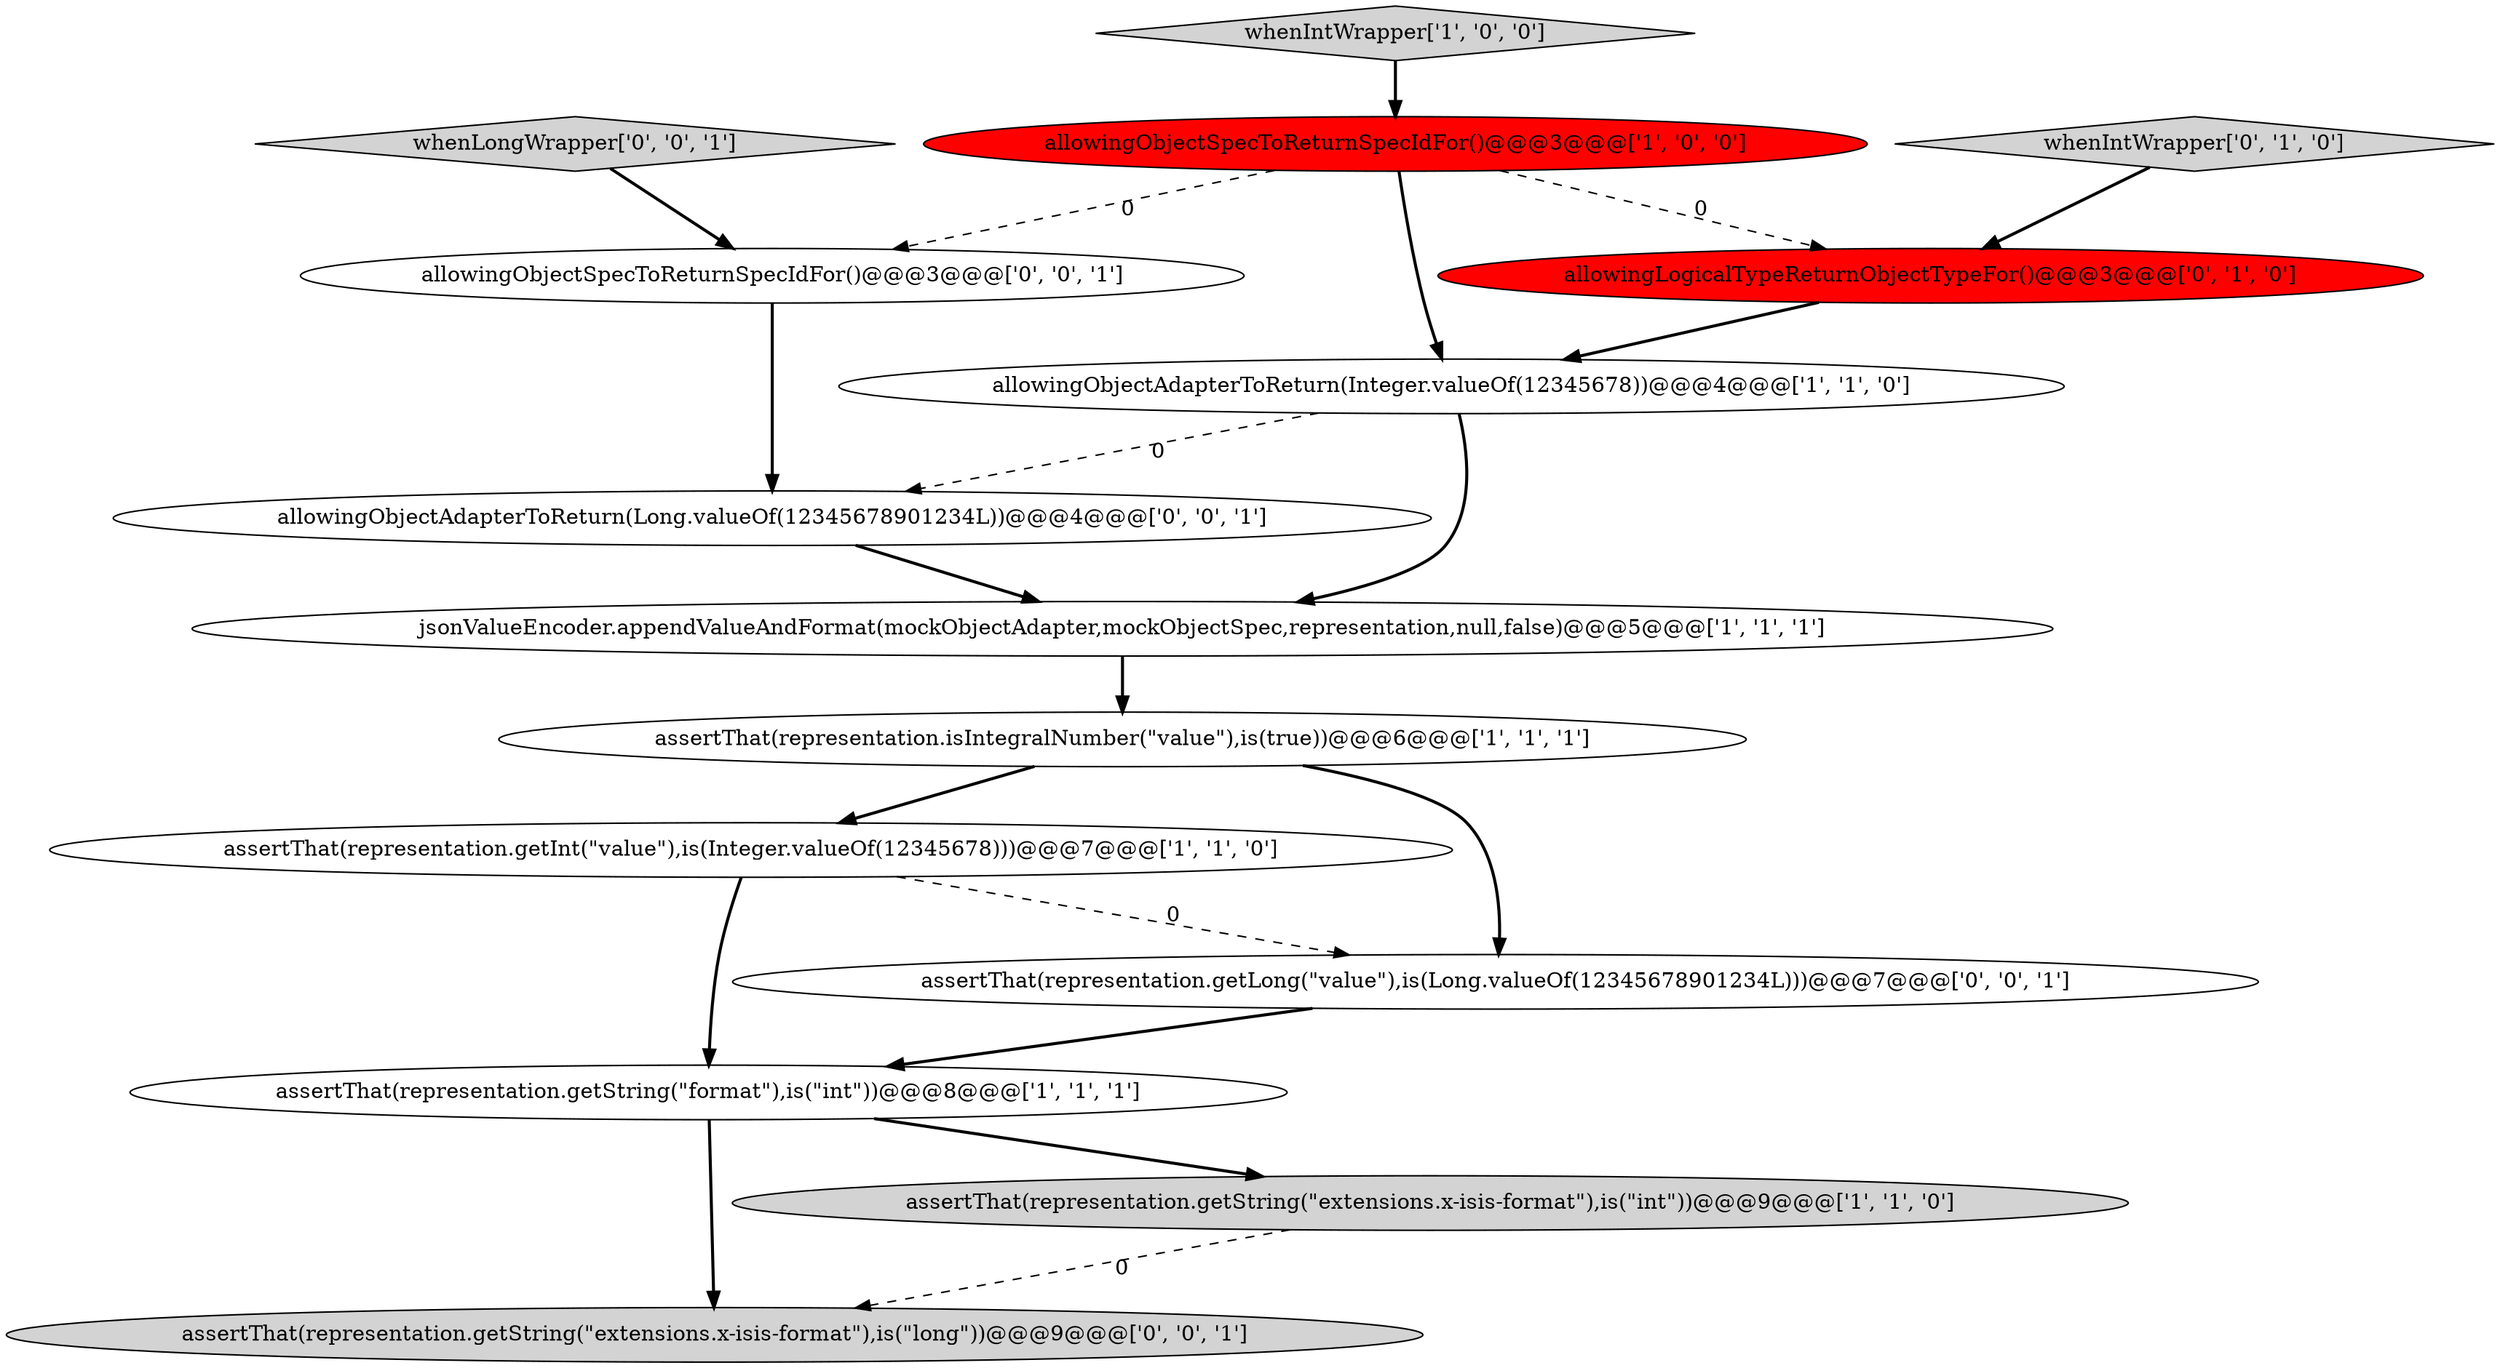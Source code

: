 digraph {
6 [style = filled, label = "assertThat(representation.getString(\"format\"),is(\"int\"))@@@8@@@['1', '1', '1']", fillcolor = white, shape = ellipse image = "AAA0AAABBB1BBB"];
2 [style = filled, label = "assertThat(representation.getInt(\"value\"),is(Integer.valueOf(12345678)))@@@7@@@['1', '1', '0']", fillcolor = white, shape = ellipse image = "AAA0AAABBB1BBB"];
10 [style = filled, label = "assertThat(representation.getLong(\"value\"),is(Long.valueOf(12345678901234L)))@@@7@@@['0', '0', '1']", fillcolor = white, shape = ellipse image = "AAA0AAABBB3BBB"];
13 [style = filled, label = "allowingObjectAdapterToReturn(Long.valueOf(12345678901234L))@@@4@@@['0', '0', '1']", fillcolor = white, shape = ellipse image = "AAA0AAABBB3BBB"];
14 [style = filled, label = "whenLongWrapper['0', '0', '1']", fillcolor = lightgray, shape = diamond image = "AAA0AAABBB3BBB"];
3 [style = filled, label = "whenIntWrapper['1', '0', '0']", fillcolor = lightgray, shape = diamond image = "AAA0AAABBB1BBB"];
11 [style = filled, label = "allowingObjectSpecToReturnSpecIdFor()@@@3@@@['0', '0', '1']", fillcolor = white, shape = ellipse image = "AAA0AAABBB3BBB"];
12 [style = filled, label = "assertThat(representation.getString(\"extensions.x-isis-format\"),is(\"long\"))@@@9@@@['0', '0', '1']", fillcolor = lightgray, shape = ellipse image = "AAA0AAABBB3BBB"];
5 [style = filled, label = "allowingObjectSpecToReturnSpecIdFor()@@@3@@@['1', '0', '0']", fillcolor = red, shape = ellipse image = "AAA1AAABBB1BBB"];
1 [style = filled, label = "assertThat(representation.isIntegralNumber(\"value\"),is(true))@@@6@@@['1', '1', '1']", fillcolor = white, shape = ellipse image = "AAA0AAABBB1BBB"];
8 [style = filled, label = "allowingLogicalTypeReturnObjectTypeFor()@@@3@@@['0', '1', '0']", fillcolor = red, shape = ellipse image = "AAA1AAABBB2BBB"];
0 [style = filled, label = "allowingObjectAdapterToReturn(Integer.valueOf(12345678))@@@4@@@['1', '1', '0']", fillcolor = white, shape = ellipse image = "AAA0AAABBB1BBB"];
9 [style = filled, label = "whenIntWrapper['0', '1', '0']", fillcolor = lightgray, shape = diamond image = "AAA0AAABBB2BBB"];
4 [style = filled, label = "jsonValueEncoder.appendValueAndFormat(mockObjectAdapter,mockObjectSpec,representation,null,false)@@@5@@@['1', '1', '1']", fillcolor = white, shape = ellipse image = "AAA0AAABBB1BBB"];
7 [style = filled, label = "assertThat(representation.getString(\"extensions.x-isis-format\"),is(\"int\"))@@@9@@@['1', '1', '0']", fillcolor = lightgray, shape = ellipse image = "AAA0AAABBB1BBB"];
8->0 [style = bold, label=""];
5->8 [style = dashed, label="0"];
7->12 [style = dashed, label="0"];
1->2 [style = bold, label=""];
4->1 [style = bold, label=""];
3->5 [style = bold, label=""];
6->7 [style = bold, label=""];
5->0 [style = bold, label=""];
5->11 [style = dashed, label="0"];
9->8 [style = bold, label=""];
0->4 [style = bold, label=""];
1->10 [style = bold, label=""];
14->11 [style = bold, label=""];
2->6 [style = bold, label=""];
10->6 [style = bold, label=""];
0->13 [style = dashed, label="0"];
11->13 [style = bold, label=""];
2->10 [style = dashed, label="0"];
13->4 [style = bold, label=""];
6->12 [style = bold, label=""];
}
